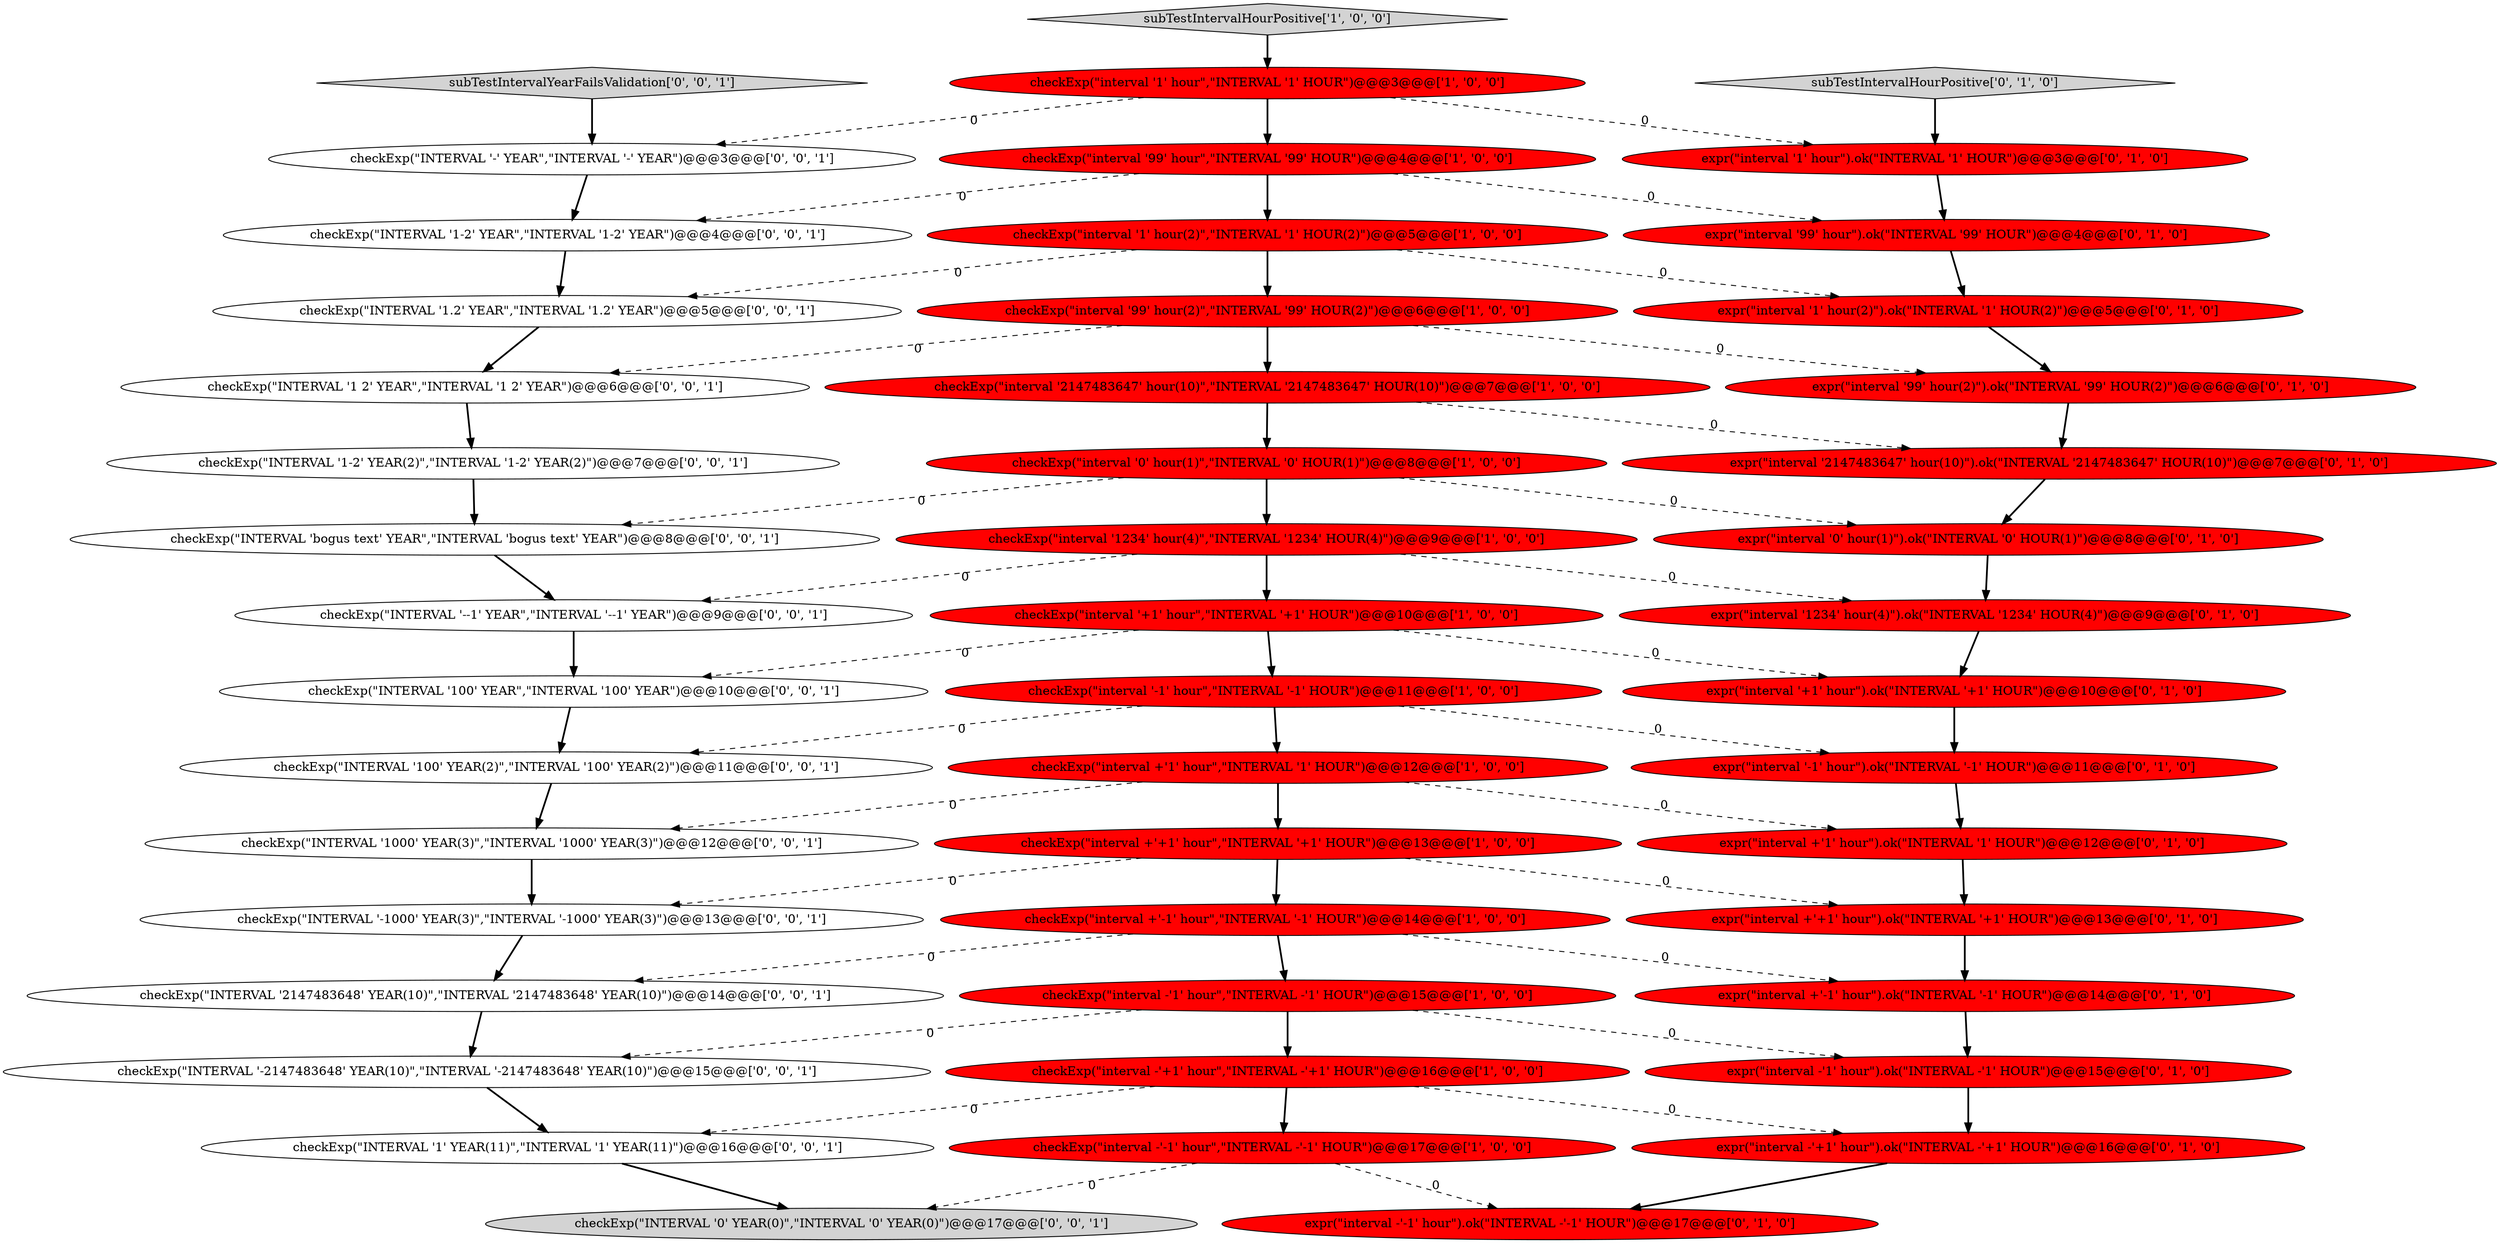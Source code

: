 digraph {
35 [style = filled, label = "checkExp(\"INTERVAL '1' YEAR(11)\",\"INTERVAL '1' YEAR(11)\")@@@16@@@['0', '0', '1']", fillcolor = white, shape = ellipse image = "AAA0AAABBB3BBB"];
23 [style = filled, label = "expr(\"interval '1234' hour(4)\").ok(\"INTERVAL '1234' HOUR(4)\")@@@9@@@['0', '1', '0']", fillcolor = red, shape = ellipse image = "AAA1AAABBB2BBB"];
37 [style = filled, label = "checkExp(\"INTERVAL '-' YEAR\",\"INTERVAL '-' YEAR\")@@@3@@@['0', '0', '1']", fillcolor = white, shape = ellipse image = "AAA0AAABBB3BBB"];
13 [style = filled, label = "checkExp(\"interval '99' hour(2)\",\"INTERVAL '99' HOUR(2)\")@@@6@@@['1', '0', '0']", fillcolor = red, shape = ellipse image = "AAA1AAABBB1BBB"];
38 [style = filled, label = "checkExp(\"INTERVAL '1.2' YEAR\",\"INTERVAL '1.2' YEAR\")@@@5@@@['0', '0', '1']", fillcolor = white, shape = ellipse image = "AAA0AAABBB3BBB"];
26 [style = filled, label = "expr(\"interval '2147483647' hour(10)\").ok(\"INTERVAL '2147483647' HOUR(10)\")@@@7@@@['0', '1', '0']", fillcolor = red, shape = ellipse image = "AAA1AAABBB2BBB"];
43 [style = filled, label = "checkExp(\"INTERVAL '100' YEAR\",\"INTERVAL '100' YEAR\")@@@10@@@['0', '0', '1']", fillcolor = white, shape = ellipse image = "AAA0AAABBB3BBB"];
28 [style = filled, label = "expr(\"interval '0' hour(1)\").ok(\"INTERVAL '0' HOUR(1)\")@@@8@@@['0', '1', '0']", fillcolor = red, shape = ellipse image = "AAA1AAABBB2BBB"];
19 [style = filled, label = "expr(\"interval -'-1' hour\").ok(\"INTERVAL -'-1' HOUR\")@@@17@@@['0', '1', '0']", fillcolor = red, shape = ellipse image = "AAA1AAABBB2BBB"];
25 [style = filled, label = "expr(\"interval +'-1' hour\").ok(\"INTERVAL '-1' HOUR\")@@@14@@@['0', '1', '0']", fillcolor = red, shape = ellipse image = "AAA1AAABBB2BBB"];
5 [style = filled, label = "checkExp(\"interval '2147483647' hour(10)\",\"INTERVAL '2147483647' HOUR(10)\")@@@7@@@['1', '0', '0']", fillcolor = red, shape = ellipse image = "AAA1AAABBB1BBB"];
3 [style = filled, label = "checkExp(\"interval -'-1' hour\",\"INTERVAL -'-1' HOUR\")@@@17@@@['1', '0', '0']", fillcolor = red, shape = ellipse image = "AAA1AAABBB1BBB"];
34 [style = filled, label = "checkExp(\"INTERVAL '-1000' YEAR(3)\",\"INTERVAL '-1000' YEAR(3)\")@@@13@@@['0', '0', '1']", fillcolor = white, shape = ellipse image = "AAA0AAABBB3BBB"];
14 [style = filled, label = "subTestIntervalHourPositive['1', '0', '0']", fillcolor = lightgray, shape = diamond image = "AAA0AAABBB1BBB"];
32 [style = filled, label = "checkExp(\"INTERVAL '--1' YEAR\",\"INTERVAL '--1' YEAR\")@@@9@@@['0', '0', '1']", fillcolor = white, shape = ellipse image = "AAA0AAABBB3BBB"];
18 [style = filled, label = "expr(\"interval +'1' hour\").ok(\"INTERVAL '1' HOUR\")@@@12@@@['0', '1', '0']", fillcolor = red, shape = ellipse image = "AAA1AAABBB2BBB"];
12 [style = filled, label = "checkExp(\"interval '1' hour(2)\",\"INTERVAL '1' HOUR(2)\")@@@5@@@['1', '0', '0']", fillcolor = red, shape = ellipse image = "AAA1AAABBB1BBB"];
36 [style = filled, label = "checkExp(\"INTERVAL '100' YEAR(2)\",\"INTERVAL '100' YEAR(2)\")@@@11@@@['0', '0', '1']", fillcolor = white, shape = ellipse image = "AAA0AAABBB3BBB"];
4 [style = filled, label = "checkExp(\"interval +'1' hour\",\"INTERVAL '1' HOUR\")@@@12@@@['1', '0', '0']", fillcolor = red, shape = ellipse image = "AAA1AAABBB1BBB"];
29 [style = filled, label = "expr(\"interval '1' hour(2)\").ok(\"INTERVAL '1' HOUR(2)\")@@@5@@@['0', '1', '0']", fillcolor = red, shape = ellipse image = "AAA1AAABBB2BBB"];
10 [style = filled, label = "checkExp(\"interval '1234' hour(4)\",\"INTERVAL '1234' HOUR(4)\")@@@9@@@['1', '0', '0']", fillcolor = red, shape = ellipse image = "AAA1AAABBB1BBB"];
8 [style = filled, label = "checkExp(\"interval '0' hour(1)\",\"INTERVAL '0' HOUR(1)\")@@@8@@@['1', '0', '0']", fillcolor = red, shape = ellipse image = "AAA1AAABBB1BBB"];
9 [style = filled, label = "checkExp(\"interval +'-1' hour\",\"INTERVAL '-1' HOUR\")@@@14@@@['1', '0', '0']", fillcolor = red, shape = ellipse image = "AAA1AAABBB1BBB"];
17 [style = filled, label = "expr(\"interval '+1' hour\").ok(\"INTERVAL '+1' HOUR\")@@@10@@@['0', '1', '0']", fillcolor = red, shape = ellipse image = "AAA1AAABBB2BBB"];
40 [style = filled, label = "checkExp(\"INTERVAL '0' YEAR(0)\",\"INTERVAL '0' YEAR(0)\")@@@17@@@['0', '0', '1']", fillcolor = lightgray, shape = ellipse image = "AAA0AAABBB3BBB"];
47 [style = filled, label = "checkExp(\"INTERVAL 'bogus text' YEAR\",\"INTERVAL 'bogus text' YEAR\")@@@8@@@['0', '0', '1']", fillcolor = white, shape = ellipse image = "AAA0AAABBB3BBB"];
2 [style = filled, label = "checkExp(\"interval -'+1' hour\",\"INTERVAL -'+1' HOUR\")@@@16@@@['1', '0', '0']", fillcolor = red, shape = ellipse image = "AAA1AAABBB1BBB"];
7 [style = filled, label = "checkExp(\"interval '+1' hour\",\"INTERVAL '+1' HOUR\")@@@10@@@['1', '0', '0']", fillcolor = red, shape = ellipse image = "AAA1AAABBB1BBB"];
41 [style = filled, label = "checkExp(\"INTERVAL '1-2' YEAR\",\"INTERVAL '1-2' YEAR\")@@@4@@@['0', '0', '1']", fillcolor = white, shape = ellipse image = "AAA0AAABBB3BBB"];
45 [style = filled, label = "checkExp(\"INTERVAL '1-2' YEAR(2)\",\"INTERVAL '1-2' YEAR(2)\")@@@7@@@['0', '0', '1']", fillcolor = white, shape = ellipse image = "AAA0AAABBB3BBB"];
44 [style = filled, label = "subTestIntervalYearFailsValidation['0', '0', '1']", fillcolor = lightgray, shape = diamond image = "AAA0AAABBB3BBB"];
24 [style = filled, label = "expr(\"interval +'+1' hour\").ok(\"INTERVAL '+1' HOUR\")@@@13@@@['0', '1', '0']", fillcolor = red, shape = ellipse image = "AAA1AAABBB2BBB"];
33 [style = filled, label = "checkExp(\"INTERVAL '1000' YEAR(3)\",\"INTERVAL '1000' YEAR(3)\")@@@12@@@['0', '0', '1']", fillcolor = white, shape = ellipse image = "AAA0AAABBB3BBB"];
30 [style = filled, label = "expr(\"interval '-1' hour\").ok(\"INTERVAL '-1' HOUR\")@@@11@@@['0', '1', '0']", fillcolor = red, shape = ellipse image = "AAA1AAABBB2BBB"];
27 [style = filled, label = "expr(\"interval -'+1' hour\").ok(\"INTERVAL -'+1' HOUR\")@@@16@@@['0', '1', '0']", fillcolor = red, shape = ellipse image = "AAA1AAABBB2BBB"];
22 [style = filled, label = "expr(\"interval '99' hour(2)\").ok(\"INTERVAL '99' HOUR(2)\")@@@6@@@['0', '1', '0']", fillcolor = red, shape = ellipse image = "AAA1AAABBB2BBB"];
20 [style = filled, label = "expr(\"interval '1' hour\").ok(\"INTERVAL '1' HOUR\")@@@3@@@['0', '1', '0']", fillcolor = red, shape = ellipse image = "AAA1AAABBB2BBB"];
21 [style = filled, label = "expr(\"interval '99' hour\").ok(\"INTERVAL '99' HOUR\")@@@4@@@['0', '1', '0']", fillcolor = red, shape = ellipse image = "AAA1AAABBB2BBB"];
1 [style = filled, label = "checkExp(\"interval +'+1' hour\",\"INTERVAL '+1' HOUR\")@@@13@@@['1', '0', '0']", fillcolor = red, shape = ellipse image = "AAA1AAABBB1BBB"];
39 [style = filled, label = "checkExp(\"INTERVAL '1 2' YEAR\",\"INTERVAL '1 2' YEAR\")@@@6@@@['0', '0', '1']", fillcolor = white, shape = ellipse image = "AAA0AAABBB3BBB"];
0 [style = filled, label = "checkExp(\"interval '99' hour\",\"INTERVAL '99' HOUR\")@@@4@@@['1', '0', '0']", fillcolor = red, shape = ellipse image = "AAA1AAABBB1BBB"];
11 [style = filled, label = "checkExp(\"interval '1' hour\",\"INTERVAL '1' HOUR\")@@@3@@@['1', '0', '0']", fillcolor = red, shape = ellipse image = "AAA1AAABBB1BBB"];
16 [style = filled, label = "expr(\"interval -'1' hour\").ok(\"INTERVAL -'1' HOUR\")@@@15@@@['0', '1', '0']", fillcolor = red, shape = ellipse image = "AAA1AAABBB2BBB"];
6 [style = filled, label = "checkExp(\"interval -'1' hour\",\"INTERVAL -'1' HOUR\")@@@15@@@['1', '0', '0']", fillcolor = red, shape = ellipse image = "AAA1AAABBB1BBB"];
15 [style = filled, label = "checkExp(\"interval '-1' hour\",\"INTERVAL '-1' HOUR\")@@@11@@@['1', '0', '0']", fillcolor = red, shape = ellipse image = "AAA1AAABBB1BBB"];
42 [style = filled, label = "checkExp(\"INTERVAL '2147483648' YEAR(10)\",\"INTERVAL '2147483648' YEAR(10)\")@@@14@@@['0', '0', '1']", fillcolor = white, shape = ellipse image = "AAA0AAABBB3BBB"];
31 [style = filled, label = "subTestIntervalHourPositive['0', '1', '0']", fillcolor = lightgray, shape = diamond image = "AAA0AAABBB2BBB"];
46 [style = filled, label = "checkExp(\"INTERVAL '-2147483648' YEAR(10)\",\"INTERVAL '-2147483648' YEAR(10)\")@@@15@@@['0', '0', '1']", fillcolor = white, shape = ellipse image = "AAA0AAABBB3BBB"];
12->38 [style = dashed, label="0"];
22->26 [style = bold, label=""];
4->18 [style = dashed, label="0"];
5->8 [style = bold, label=""];
8->10 [style = bold, label=""];
8->47 [style = dashed, label="0"];
18->24 [style = bold, label=""];
11->20 [style = dashed, label="0"];
3->40 [style = dashed, label="0"];
42->46 [style = bold, label=""];
16->27 [style = bold, label=""];
9->42 [style = dashed, label="0"];
5->26 [style = dashed, label="0"];
7->17 [style = dashed, label="0"];
2->35 [style = dashed, label="0"];
2->3 [style = bold, label=""];
0->12 [style = bold, label=""];
37->41 [style = bold, label=""];
1->34 [style = dashed, label="0"];
43->36 [style = bold, label=""];
2->27 [style = dashed, label="0"];
15->30 [style = dashed, label="0"];
7->43 [style = dashed, label="0"];
39->45 [style = bold, label=""];
17->30 [style = bold, label=""];
34->42 [style = bold, label=""];
32->43 [style = bold, label=""];
8->28 [style = dashed, label="0"];
15->36 [style = dashed, label="0"];
25->16 [style = bold, label=""];
30->18 [style = bold, label=""];
10->7 [style = bold, label=""];
38->39 [style = bold, label=""];
36->33 [style = bold, label=""];
4->33 [style = dashed, label="0"];
1->9 [style = bold, label=""];
9->6 [style = bold, label=""];
3->19 [style = dashed, label="0"];
6->2 [style = bold, label=""];
20->21 [style = bold, label=""];
6->46 [style = dashed, label="0"];
13->39 [style = dashed, label="0"];
12->13 [style = bold, label=""];
35->40 [style = bold, label=""];
11->0 [style = bold, label=""];
6->16 [style = dashed, label="0"];
21->29 [style = bold, label=""];
47->32 [style = bold, label=""];
0->41 [style = dashed, label="0"];
10->32 [style = dashed, label="0"];
28->23 [style = bold, label=""];
0->21 [style = dashed, label="0"];
24->25 [style = bold, label=""];
1->24 [style = dashed, label="0"];
9->25 [style = dashed, label="0"];
46->35 [style = bold, label=""];
15->4 [style = bold, label=""];
12->29 [style = dashed, label="0"];
45->47 [style = bold, label=""];
13->5 [style = bold, label=""];
7->15 [style = bold, label=""];
23->17 [style = bold, label=""];
41->38 [style = bold, label=""];
11->37 [style = dashed, label="0"];
4->1 [style = bold, label=""];
27->19 [style = bold, label=""];
44->37 [style = bold, label=""];
26->28 [style = bold, label=""];
29->22 [style = bold, label=""];
31->20 [style = bold, label=""];
14->11 [style = bold, label=""];
33->34 [style = bold, label=""];
13->22 [style = dashed, label="0"];
10->23 [style = dashed, label="0"];
}
